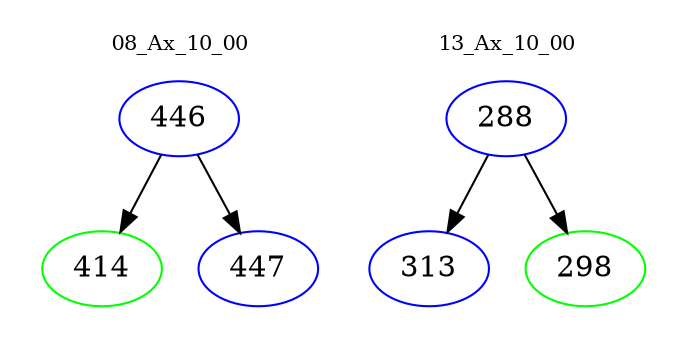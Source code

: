 digraph{
subgraph cluster_0 {
color = white
label = "08_Ax_10_00";
fontsize=10;
T0_446 [label="446", color="blue"]
T0_446 -> T0_414 [color="black"]
T0_414 [label="414", color="green"]
T0_446 -> T0_447 [color="black"]
T0_447 [label="447", color="blue"]
}
subgraph cluster_1 {
color = white
label = "13_Ax_10_00";
fontsize=10;
T1_288 [label="288", color="blue"]
T1_288 -> T1_313 [color="black"]
T1_313 [label="313", color="blue"]
T1_288 -> T1_298 [color="black"]
T1_298 [label="298", color="green"]
}
}

